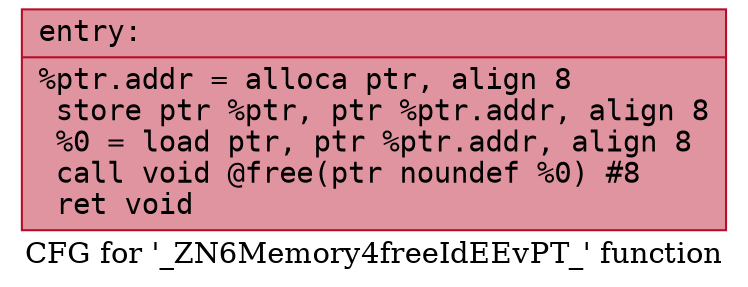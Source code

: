 digraph "CFG for '_ZN6Memory4freeIdEEvPT_' function" {
	label="CFG for '_ZN6Memory4freeIdEEvPT_' function";

	Node0x5561607c5610 [shape=record,color="#b70d28ff", style=filled, fillcolor="#b70d2870" fontname="Courier",label="{entry:\l|  %ptr.addr = alloca ptr, align 8\l  store ptr %ptr, ptr %ptr.addr, align 8\l  %0 = load ptr, ptr %ptr.addr, align 8\l  call void @free(ptr noundef %0) #8\l  ret void\l}"];
}

